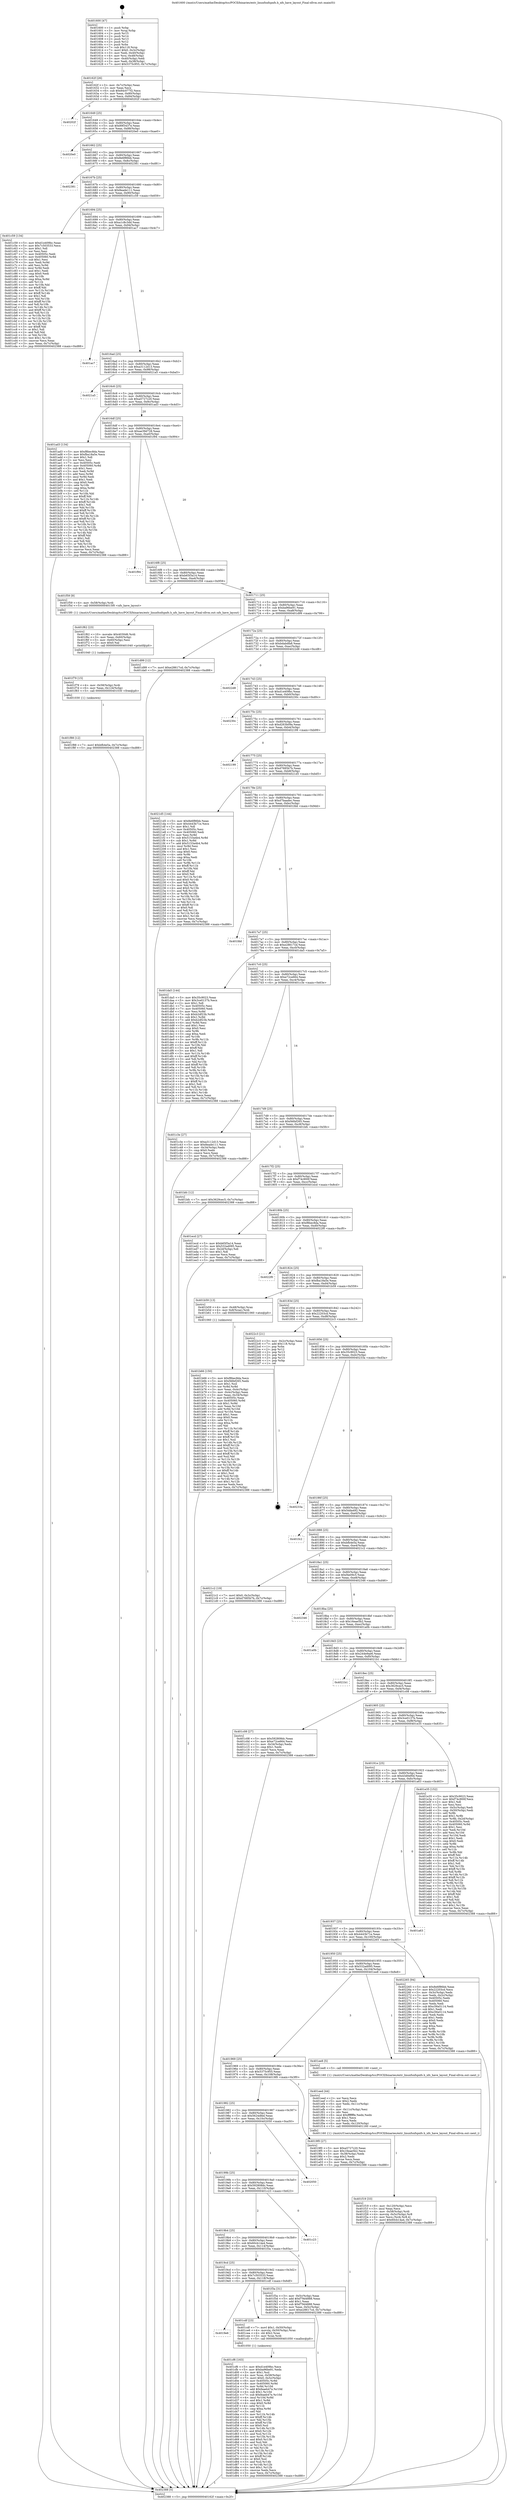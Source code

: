 digraph "0x401600" {
  label = "0x401600 (/mnt/c/Users/mathe/Desktop/tcc/POCII/binaries/extr_linuxfsnfspnfs.h_nfs_have_layout_Final-ollvm.out::main(0))"
  labelloc = "t"
  node[shape=record]

  Entry [label="",width=0.3,height=0.3,shape=circle,fillcolor=black,style=filled]
  "0x40162f" [label="{
     0x40162f [26]\l
     | [instrs]\l
     &nbsp;&nbsp;0x40162f \<+3\>: mov -0x7c(%rbp),%eax\l
     &nbsp;&nbsp;0x401632 \<+2\>: mov %eax,%ecx\l
     &nbsp;&nbsp;0x401634 \<+6\>: sub $0x84c077f2,%ecx\l
     &nbsp;&nbsp;0x40163a \<+3\>: mov %eax,-0x80(%rbp)\l
     &nbsp;&nbsp;0x40163d \<+6\>: mov %ecx,-0x84(%rbp)\l
     &nbsp;&nbsp;0x401643 \<+6\>: je 000000000040202f \<main+0xa2f\>\l
  }"]
  "0x40202f" [label="{
     0x40202f\l
  }", style=dashed]
  "0x401649" [label="{
     0x401649 [25]\l
     | [instrs]\l
     &nbsp;&nbsp;0x401649 \<+5\>: jmp 000000000040164e \<main+0x4e\>\l
     &nbsp;&nbsp;0x40164e \<+3\>: mov -0x80(%rbp),%eax\l
     &nbsp;&nbsp;0x401651 \<+5\>: sub $0x89f3437e,%eax\l
     &nbsp;&nbsp;0x401656 \<+6\>: mov %eax,-0x88(%rbp)\l
     &nbsp;&nbsp;0x40165c \<+6\>: je 00000000004020e0 \<main+0xae0\>\l
  }"]
  Exit [label="",width=0.3,height=0.3,shape=circle,fillcolor=black,style=filled,peripheries=2]
  "0x4020e0" [label="{
     0x4020e0\l
  }", style=dashed]
  "0x401662" [label="{
     0x401662 [25]\l
     | [instrs]\l
     &nbsp;&nbsp;0x401662 \<+5\>: jmp 0000000000401667 \<main+0x67\>\l
     &nbsp;&nbsp;0x401667 \<+3\>: mov -0x80(%rbp),%eax\l
     &nbsp;&nbsp;0x40166a \<+5\>: sub $0x8e6f86bb,%eax\l
     &nbsp;&nbsp;0x40166f \<+6\>: mov %eax,-0x8c(%rbp)\l
     &nbsp;&nbsp;0x401675 \<+6\>: je 0000000000402381 \<main+0xd81\>\l
  }"]
  "0x401f88" [label="{
     0x401f88 [12]\l
     | [instrs]\l
     &nbsp;&nbsp;0x401f88 \<+7\>: movl $0xbfb4e5a,-0x7c(%rbp)\l
     &nbsp;&nbsp;0x401f8f \<+5\>: jmp 0000000000402388 \<main+0xd88\>\l
  }"]
  "0x402381" [label="{
     0x402381\l
  }", style=dashed]
  "0x40167b" [label="{
     0x40167b [25]\l
     | [instrs]\l
     &nbsp;&nbsp;0x40167b \<+5\>: jmp 0000000000401680 \<main+0x80\>\l
     &nbsp;&nbsp;0x401680 \<+3\>: mov -0x80(%rbp),%eax\l
     &nbsp;&nbsp;0x401683 \<+5\>: sub $0x8eade111,%eax\l
     &nbsp;&nbsp;0x401688 \<+6\>: mov %eax,-0x90(%rbp)\l
     &nbsp;&nbsp;0x40168e \<+6\>: je 0000000000401c59 \<main+0x659\>\l
  }"]
  "0x401f79" [label="{
     0x401f79 [15]\l
     | [instrs]\l
     &nbsp;&nbsp;0x401f79 \<+4\>: mov -0x58(%rbp),%rdi\l
     &nbsp;&nbsp;0x401f7d \<+6\>: mov %eax,-0x124(%rbp)\l
     &nbsp;&nbsp;0x401f83 \<+5\>: call 0000000000401030 \<free@plt\>\l
     | [calls]\l
     &nbsp;&nbsp;0x401030 \{1\} (unknown)\l
  }"]
  "0x401c59" [label="{
     0x401c59 [134]\l
     | [instrs]\l
     &nbsp;&nbsp;0x401c59 \<+5\>: mov $0xd1e409bc,%eax\l
     &nbsp;&nbsp;0x401c5e \<+5\>: mov $0x7c503533,%ecx\l
     &nbsp;&nbsp;0x401c63 \<+2\>: mov $0x1,%dl\l
     &nbsp;&nbsp;0x401c65 \<+2\>: xor %esi,%esi\l
     &nbsp;&nbsp;0x401c67 \<+7\>: mov 0x40505c,%edi\l
     &nbsp;&nbsp;0x401c6e \<+8\>: mov 0x405060,%r8d\l
     &nbsp;&nbsp;0x401c76 \<+3\>: sub $0x1,%esi\l
     &nbsp;&nbsp;0x401c79 \<+3\>: mov %edi,%r9d\l
     &nbsp;&nbsp;0x401c7c \<+3\>: add %esi,%r9d\l
     &nbsp;&nbsp;0x401c7f \<+4\>: imul %r9d,%edi\l
     &nbsp;&nbsp;0x401c83 \<+3\>: and $0x1,%edi\l
     &nbsp;&nbsp;0x401c86 \<+3\>: cmp $0x0,%edi\l
     &nbsp;&nbsp;0x401c89 \<+4\>: sete %r10b\l
     &nbsp;&nbsp;0x401c8d \<+4\>: cmp $0xa,%r8d\l
     &nbsp;&nbsp;0x401c91 \<+4\>: setl %r11b\l
     &nbsp;&nbsp;0x401c95 \<+3\>: mov %r10b,%bl\l
     &nbsp;&nbsp;0x401c98 \<+3\>: xor $0xff,%bl\l
     &nbsp;&nbsp;0x401c9b \<+3\>: mov %r11b,%r14b\l
     &nbsp;&nbsp;0x401c9e \<+4\>: xor $0xff,%r14b\l
     &nbsp;&nbsp;0x401ca2 \<+3\>: xor $0x1,%dl\l
     &nbsp;&nbsp;0x401ca5 \<+3\>: mov %bl,%r15b\l
     &nbsp;&nbsp;0x401ca8 \<+4\>: and $0xff,%r15b\l
     &nbsp;&nbsp;0x401cac \<+3\>: and %dl,%r10b\l
     &nbsp;&nbsp;0x401caf \<+3\>: mov %r14b,%r12b\l
     &nbsp;&nbsp;0x401cb2 \<+4\>: and $0xff,%r12b\l
     &nbsp;&nbsp;0x401cb6 \<+3\>: and %dl,%r11b\l
     &nbsp;&nbsp;0x401cb9 \<+3\>: or %r10b,%r15b\l
     &nbsp;&nbsp;0x401cbc \<+3\>: or %r11b,%r12b\l
     &nbsp;&nbsp;0x401cbf \<+3\>: xor %r12b,%r15b\l
     &nbsp;&nbsp;0x401cc2 \<+3\>: or %r14b,%bl\l
     &nbsp;&nbsp;0x401cc5 \<+3\>: xor $0xff,%bl\l
     &nbsp;&nbsp;0x401cc8 \<+3\>: or $0x1,%dl\l
     &nbsp;&nbsp;0x401ccb \<+2\>: and %dl,%bl\l
     &nbsp;&nbsp;0x401ccd \<+3\>: or %bl,%r15b\l
     &nbsp;&nbsp;0x401cd0 \<+4\>: test $0x1,%r15b\l
     &nbsp;&nbsp;0x401cd4 \<+3\>: cmovne %ecx,%eax\l
     &nbsp;&nbsp;0x401cd7 \<+3\>: mov %eax,-0x7c(%rbp)\l
     &nbsp;&nbsp;0x401cda \<+5\>: jmp 0000000000402388 \<main+0xd88\>\l
  }"]
  "0x401694" [label="{
     0x401694 [25]\l
     | [instrs]\l
     &nbsp;&nbsp;0x401694 \<+5\>: jmp 0000000000401699 \<main+0x99\>\l
     &nbsp;&nbsp;0x401699 \<+3\>: mov -0x80(%rbp),%eax\l
     &nbsp;&nbsp;0x40169c \<+5\>: sub $0xa1c8c3dd,%eax\l
     &nbsp;&nbsp;0x4016a1 \<+6\>: mov %eax,-0x94(%rbp)\l
     &nbsp;&nbsp;0x4016a7 \<+6\>: je 0000000000401ac7 \<main+0x4c7\>\l
  }"]
  "0x401f62" [label="{
     0x401f62 [23]\l
     | [instrs]\l
     &nbsp;&nbsp;0x401f62 \<+10\>: movabs $0x4030d6,%rdi\l
     &nbsp;&nbsp;0x401f6c \<+3\>: mov %eax,-0x60(%rbp)\l
     &nbsp;&nbsp;0x401f6f \<+3\>: mov -0x60(%rbp),%esi\l
     &nbsp;&nbsp;0x401f72 \<+2\>: mov $0x0,%al\l
     &nbsp;&nbsp;0x401f74 \<+5\>: call 0000000000401040 \<printf@plt\>\l
     | [calls]\l
     &nbsp;&nbsp;0x401040 \{1\} (unknown)\l
  }"]
  "0x401ac7" [label="{
     0x401ac7\l
  }", style=dashed]
  "0x4016ad" [label="{
     0x4016ad [25]\l
     | [instrs]\l
     &nbsp;&nbsp;0x4016ad \<+5\>: jmp 00000000004016b2 \<main+0xb2\>\l
     &nbsp;&nbsp;0x4016b2 \<+3\>: mov -0x80(%rbp),%eax\l
     &nbsp;&nbsp;0x4016b5 \<+5\>: sub $0xa3112d13,%eax\l
     &nbsp;&nbsp;0x4016ba \<+6\>: mov %eax,-0x98(%rbp)\l
     &nbsp;&nbsp;0x4016c0 \<+6\>: je 00000000004021a5 \<main+0xba5\>\l
  }"]
  "0x401f19" [label="{
     0x401f19 [33]\l
     | [instrs]\l
     &nbsp;&nbsp;0x401f19 \<+6\>: mov -0x120(%rbp),%ecx\l
     &nbsp;&nbsp;0x401f1f \<+3\>: imul %eax,%ecx\l
     &nbsp;&nbsp;0x401f22 \<+4\>: mov -0x58(%rbp),%rdi\l
     &nbsp;&nbsp;0x401f26 \<+4\>: movslq -0x5c(%rbp),%r8\l
     &nbsp;&nbsp;0x401f2a \<+4\>: mov %ecx,(%rdi,%r8,4)\l
     &nbsp;&nbsp;0x401f2e \<+7\>: movl $0x60cb14a4,-0x7c(%rbp)\l
     &nbsp;&nbsp;0x401f35 \<+5\>: jmp 0000000000402388 \<main+0xd88\>\l
  }"]
  "0x4021a5" [label="{
     0x4021a5\l
  }", style=dashed]
  "0x4016c6" [label="{
     0x4016c6 [25]\l
     | [instrs]\l
     &nbsp;&nbsp;0x4016c6 \<+5\>: jmp 00000000004016cb \<main+0xcb\>\l
     &nbsp;&nbsp;0x4016cb \<+3\>: mov -0x80(%rbp),%eax\l
     &nbsp;&nbsp;0x4016ce \<+5\>: sub $0xa5727c20,%eax\l
     &nbsp;&nbsp;0x4016d3 \<+6\>: mov %eax,-0x9c(%rbp)\l
     &nbsp;&nbsp;0x4016d9 \<+6\>: je 0000000000401ad3 \<main+0x4d3\>\l
  }"]
  "0x401eed" [label="{
     0x401eed [44]\l
     | [instrs]\l
     &nbsp;&nbsp;0x401eed \<+2\>: xor %ecx,%ecx\l
     &nbsp;&nbsp;0x401eef \<+5\>: mov $0x2,%edx\l
     &nbsp;&nbsp;0x401ef4 \<+6\>: mov %edx,-0x11c(%rbp)\l
     &nbsp;&nbsp;0x401efa \<+1\>: cltd\l
     &nbsp;&nbsp;0x401efb \<+6\>: mov -0x11c(%rbp),%esi\l
     &nbsp;&nbsp;0x401f01 \<+2\>: idiv %esi\l
     &nbsp;&nbsp;0x401f03 \<+6\>: imul $0xfffffffe,%edx,%edx\l
     &nbsp;&nbsp;0x401f09 \<+3\>: sub $0x1,%ecx\l
     &nbsp;&nbsp;0x401f0c \<+2\>: sub %ecx,%edx\l
     &nbsp;&nbsp;0x401f0e \<+6\>: mov %edx,-0x120(%rbp)\l
     &nbsp;&nbsp;0x401f14 \<+5\>: call 0000000000401160 \<next_i\>\l
     | [calls]\l
     &nbsp;&nbsp;0x401160 \{1\} (/mnt/c/Users/mathe/Desktop/tcc/POCII/binaries/extr_linuxfsnfspnfs.h_nfs_have_layout_Final-ollvm.out::next_i)\l
  }"]
  "0x401ad3" [label="{
     0x401ad3 [134]\l
     | [instrs]\l
     &nbsp;&nbsp;0x401ad3 \<+5\>: mov $0xf8bec8da,%eax\l
     &nbsp;&nbsp;0x401ad8 \<+5\>: mov $0xfba18a5e,%ecx\l
     &nbsp;&nbsp;0x401add \<+2\>: mov $0x1,%dl\l
     &nbsp;&nbsp;0x401adf \<+2\>: xor %esi,%esi\l
     &nbsp;&nbsp;0x401ae1 \<+7\>: mov 0x40505c,%edi\l
     &nbsp;&nbsp;0x401ae8 \<+8\>: mov 0x405060,%r8d\l
     &nbsp;&nbsp;0x401af0 \<+3\>: sub $0x1,%esi\l
     &nbsp;&nbsp;0x401af3 \<+3\>: mov %edi,%r9d\l
     &nbsp;&nbsp;0x401af6 \<+3\>: add %esi,%r9d\l
     &nbsp;&nbsp;0x401af9 \<+4\>: imul %r9d,%edi\l
     &nbsp;&nbsp;0x401afd \<+3\>: and $0x1,%edi\l
     &nbsp;&nbsp;0x401b00 \<+3\>: cmp $0x0,%edi\l
     &nbsp;&nbsp;0x401b03 \<+4\>: sete %r10b\l
     &nbsp;&nbsp;0x401b07 \<+4\>: cmp $0xa,%r8d\l
     &nbsp;&nbsp;0x401b0b \<+4\>: setl %r11b\l
     &nbsp;&nbsp;0x401b0f \<+3\>: mov %r10b,%bl\l
     &nbsp;&nbsp;0x401b12 \<+3\>: xor $0xff,%bl\l
     &nbsp;&nbsp;0x401b15 \<+3\>: mov %r11b,%r14b\l
     &nbsp;&nbsp;0x401b18 \<+4\>: xor $0xff,%r14b\l
     &nbsp;&nbsp;0x401b1c \<+3\>: xor $0x1,%dl\l
     &nbsp;&nbsp;0x401b1f \<+3\>: mov %bl,%r15b\l
     &nbsp;&nbsp;0x401b22 \<+4\>: and $0xff,%r15b\l
     &nbsp;&nbsp;0x401b26 \<+3\>: and %dl,%r10b\l
     &nbsp;&nbsp;0x401b29 \<+3\>: mov %r14b,%r12b\l
     &nbsp;&nbsp;0x401b2c \<+4\>: and $0xff,%r12b\l
     &nbsp;&nbsp;0x401b30 \<+3\>: and %dl,%r11b\l
     &nbsp;&nbsp;0x401b33 \<+3\>: or %r10b,%r15b\l
     &nbsp;&nbsp;0x401b36 \<+3\>: or %r11b,%r12b\l
     &nbsp;&nbsp;0x401b39 \<+3\>: xor %r12b,%r15b\l
     &nbsp;&nbsp;0x401b3c \<+3\>: or %r14b,%bl\l
     &nbsp;&nbsp;0x401b3f \<+3\>: xor $0xff,%bl\l
     &nbsp;&nbsp;0x401b42 \<+3\>: or $0x1,%dl\l
     &nbsp;&nbsp;0x401b45 \<+2\>: and %dl,%bl\l
     &nbsp;&nbsp;0x401b47 \<+3\>: or %bl,%r15b\l
     &nbsp;&nbsp;0x401b4a \<+4\>: test $0x1,%r15b\l
     &nbsp;&nbsp;0x401b4e \<+3\>: cmovne %ecx,%eax\l
     &nbsp;&nbsp;0x401b51 \<+3\>: mov %eax,-0x7c(%rbp)\l
     &nbsp;&nbsp;0x401b54 \<+5\>: jmp 0000000000402388 \<main+0xd88\>\l
  }"]
  "0x4016df" [label="{
     0x4016df [25]\l
     | [instrs]\l
     &nbsp;&nbsp;0x4016df \<+5\>: jmp 00000000004016e4 \<main+0xe4\>\l
     &nbsp;&nbsp;0x4016e4 \<+3\>: mov -0x80(%rbp),%eax\l
     &nbsp;&nbsp;0x4016e7 \<+5\>: sub $0xae39d728,%eax\l
     &nbsp;&nbsp;0x4016ec \<+6\>: mov %eax,-0xa0(%rbp)\l
     &nbsp;&nbsp;0x4016f2 \<+6\>: je 0000000000401f94 \<main+0x994\>\l
  }"]
  "0x401cf6" [label="{
     0x401cf6 [163]\l
     | [instrs]\l
     &nbsp;&nbsp;0x401cf6 \<+5\>: mov $0xd1e409bc,%ecx\l
     &nbsp;&nbsp;0x401cfb \<+5\>: mov $0xba96be91,%edx\l
     &nbsp;&nbsp;0x401d00 \<+3\>: mov $0x1,%sil\l
     &nbsp;&nbsp;0x401d03 \<+4\>: mov %rax,-0x58(%rbp)\l
     &nbsp;&nbsp;0x401d07 \<+7\>: movl $0x0,-0x5c(%rbp)\l
     &nbsp;&nbsp;0x401d0e \<+8\>: mov 0x40505c,%r8d\l
     &nbsp;&nbsp;0x401d16 \<+8\>: mov 0x405060,%r9d\l
     &nbsp;&nbsp;0x401d1e \<+3\>: mov %r8d,%r10d\l
     &nbsp;&nbsp;0x401d21 \<+7\>: add $0xfeaeb47e,%r10d\l
     &nbsp;&nbsp;0x401d28 \<+4\>: sub $0x1,%r10d\l
     &nbsp;&nbsp;0x401d2c \<+7\>: sub $0xfeaeb47e,%r10d\l
     &nbsp;&nbsp;0x401d33 \<+4\>: imul %r10d,%r8d\l
     &nbsp;&nbsp;0x401d37 \<+4\>: and $0x1,%r8d\l
     &nbsp;&nbsp;0x401d3b \<+4\>: cmp $0x0,%r8d\l
     &nbsp;&nbsp;0x401d3f \<+4\>: sete %r11b\l
     &nbsp;&nbsp;0x401d43 \<+4\>: cmp $0xa,%r9d\l
     &nbsp;&nbsp;0x401d47 \<+3\>: setl %bl\l
     &nbsp;&nbsp;0x401d4a \<+3\>: mov %r11b,%r14b\l
     &nbsp;&nbsp;0x401d4d \<+4\>: xor $0xff,%r14b\l
     &nbsp;&nbsp;0x401d51 \<+3\>: mov %bl,%r15b\l
     &nbsp;&nbsp;0x401d54 \<+4\>: xor $0xff,%r15b\l
     &nbsp;&nbsp;0x401d58 \<+4\>: xor $0x0,%sil\l
     &nbsp;&nbsp;0x401d5c \<+3\>: mov %r14b,%r12b\l
     &nbsp;&nbsp;0x401d5f \<+4\>: and $0x0,%r12b\l
     &nbsp;&nbsp;0x401d63 \<+3\>: and %sil,%r11b\l
     &nbsp;&nbsp;0x401d66 \<+3\>: mov %r15b,%r13b\l
     &nbsp;&nbsp;0x401d69 \<+4\>: and $0x0,%r13b\l
     &nbsp;&nbsp;0x401d6d \<+3\>: and %sil,%bl\l
     &nbsp;&nbsp;0x401d70 \<+3\>: or %r11b,%r12b\l
     &nbsp;&nbsp;0x401d73 \<+3\>: or %bl,%r13b\l
     &nbsp;&nbsp;0x401d76 \<+3\>: xor %r13b,%r12b\l
     &nbsp;&nbsp;0x401d79 \<+3\>: or %r15b,%r14b\l
     &nbsp;&nbsp;0x401d7c \<+4\>: xor $0xff,%r14b\l
     &nbsp;&nbsp;0x401d80 \<+4\>: or $0x0,%sil\l
     &nbsp;&nbsp;0x401d84 \<+3\>: and %sil,%r14b\l
     &nbsp;&nbsp;0x401d87 \<+3\>: or %r14b,%r12b\l
     &nbsp;&nbsp;0x401d8a \<+4\>: test $0x1,%r12b\l
     &nbsp;&nbsp;0x401d8e \<+3\>: cmovne %edx,%ecx\l
     &nbsp;&nbsp;0x401d91 \<+3\>: mov %ecx,-0x7c(%rbp)\l
     &nbsp;&nbsp;0x401d94 \<+5\>: jmp 0000000000402388 \<main+0xd88\>\l
  }"]
  "0x401f94" [label="{
     0x401f94\l
  }", style=dashed]
  "0x4016f8" [label="{
     0x4016f8 [25]\l
     | [instrs]\l
     &nbsp;&nbsp;0x4016f8 \<+5\>: jmp 00000000004016fd \<main+0xfd\>\l
     &nbsp;&nbsp;0x4016fd \<+3\>: mov -0x80(%rbp),%eax\l
     &nbsp;&nbsp;0x401700 \<+5\>: sub $0xb65f3a14,%eax\l
     &nbsp;&nbsp;0x401705 \<+6\>: mov %eax,-0xa4(%rbp)\l
     &nbsp;&nbsp;0x40170b \<+6\>: je 0000000000401f59 \<main+0x959\>\l
  }"]
  "0x4019e6" [label="{
     0x4019e6\l
  }", style=dashed]
  "0x401f59" [label="{
     0x401f59 [9]\l
     | [instrs]\l
     &nbsp;&nbsp;0x401f59 \<+4\>: mov -0x58(%rbp),%rdi\l
     &nbsp;&nbsp;0x401f5d \<+5\>: call 00000000004015f0 \<nfs_have_layout\>\l
     | [calls]\l
     &nbsp;&nbsp;0x4015f0 \{1\} (/mnt/c/Users/mathe/Desktop/tcc/POCII/binaries/extr_linuxfsnfspnfs.h_nfs_have_layout_Final-ollvm.out::nfs_have_layout)\l
  }"]
  "0x401711" [label="{
     0x401711 [25]\l
     | [instrs]\l
     &nbsp;&nbsp;0x401711 \<+5\>: jmp 0000000000401716 \<main+0x116\>\l
     &nbsp;&nbsp;0x401716 \<+3\>: mov -0x80(%rbp),%eax\l
     &nbsp;&nbsp;0x401719 \<+5\>: sub $0xba96be91,%eax\l
     &nbsp;&nbsp;0x40171e \<+6\>: mov %eax,-0xa8(%rbp)\l
     &nbsp;&nbsp;0x401724 \<+6\>: je 0000000000401d99 \<main+0x799\>\l
  }"]
  "0x401cdf" [label="{
     0x401cdf [23]\l
     | [instrs]\l
     &nbsp;&nbsp;0x401cdf \<+7\>: movl $0x1,-0x50(%rbp)\l
     &nbsp;&nbsp;0x401ce6 \<+4\>: movslq -0x50(%rbp),%rax\l
     &nbsp;&nbsp;0x401cea \<+4\>: shl $0x2,%rax\l
     &nbsp;&nbsp;0x401cee \<+3\>: mov %rax,%rdi\l
     &nbsp;&nbsp;0x401cf1 \<+5\>: call 0000000000401050 \<malloc@plt\>\l
     | [calls]\l
     &nbsp;&nbsp;0x401050 \{1\} (unknown)\l
  }"]
  "0x401d99" [label="{
     0x401d99 [12]\l
     | [instrs]\l
     &nbsp;&nbsp;0x401d99 \<+7\>: movl $0xe28617cd,-0x7c(%rbp)\l
     &nbsp;&nbsp;0x401da0 \<+5\>: jmp 0000000000402388 \<main+0xd88\>\l
  }"]
  "0x40172a" [label="{
     0x40172a [25]\l
     | [instrs]\l
     &nbsp;&nbsp;0x40172a \<+5\>: jmp 000000000040172f \<main+0x12f\>\l
     &nbsp;&nbsp;0x40172f \<+3\>: mov -0x80(%rbp),%eax\l
     &nbsp;&nbsp;0x401732 \<+5\>: sub $0xbdabdfa8,%eax\l
     &nbsp;&nbsp;0x401737 \<+6\>: mov %eax,-0xac(%rbp)\l
     &nbsp;&nbsp;0x40173d \<+6\>: je 00000000004022d8 \<main+0xcd8\>\l
  }"]
  "0x4019cd" [label="{
     0x4019cd [25]\l
     | [instrs]\l
     &nbsp;&nbsp;0x4019cd \<+5\>: jmp 00000000004019d2 \<main+0x3d2\>\l
     &nbsp;&nbsp;0x4019d2 \<+3\>: mov -0x80(%rbp),%eax\l
     &nbsp;&nbsp;0x4019d5 \<+5\>: sub $0x7c503533,%eax\l
     &nbsp;&nbsp;0x4019da \<+6\>: mov %eax,-0x118(%rbp)\l
     &nbsp;&nbsp;0x4019e0 \<+6\>: je 0000000000401cdf \<main+0x6df\>\l
  }"]
  "0x4022d8" [label="{
     0x4022d8\l
  }", style=dashed]
  "0x401743" [label="{
     0x401743 [25]\l
     | [instrs]\l
     &nbsp;&nbsp;0x401743 \<+5\>: jmp 0000000000401748 \<main+0x148\>\l
     &nbsp;&nbsp;0x401748 \<+3\>: mov -0x80(%rbp),%eax\l
     &nbsp;&nbsp;0x40174b \<+5\>: sub $0xd1e409bc,%eax\l
     &nbsp;&nbsp;0x401750 \<+6\>: mov %eax,-0xb0(%rbp)\l
     &nbsp;&nbsp;0x401756 \<+6\>: je 000000000040230c \<main+0xd0c\>\l
  }"]
  "0x401f3a" [label="{
     0x401f3a [31]\l
     | [instrs]\l
     &nbsp;&nbsp;0x401f3a \<+3\>: mov -0x5c(%rbp),%eax\l
     &nbsp;&nbsp;0x401f3d \<+5\>: add $0xf79d4888,%eax\l
     &nbsp;&nbsp;0x401f42 \<+3\>: add $0x1,%eax\l
     &nbsp;&nbsp;0x401f45 \<+5\>: sub $0xf79d4888,%eax\l
     &nbsp;&nbsp;0x401f4a \<+3\>: mov %eax,-0x5c(%rbp)\l
     &nbsp;&nbsp;0x401f4d \<+7\>: movl $0xe28617cd,-0x7c(%rbp)\l
     &nbsp;&nbsp;0x401f54 \<+5\>: jmp 0000000000402388 \<main+0xd88\>\l
  }"]
  "0x40230c" [label="{
     0x40230c\l
  }", style=dashed]
  "0x40175c" [label="{
     0x40175c [25]\l
     | [instrs]\l
     &nbsp;&nbsp;0x40175c \<+5\>: jmp 0000000000401761 \<main+0x161\>\l
     &nbsp;&nbsp;0x401761 \<+3\>: mov -0x80(%rbp),%eax\l
     &nbsp;&nbsp;0x401764 \<+5\>: sub $0xd263b09a,%eax\l
     &nbsp;&nbsp;0x401769 \<+6\>: mov %eax,-0xb4(%rbp)\l
     &nbsp;&nbsp;0x40176f \<+6\>: je 0000000000402199 \<main+0xb99\>\l
  }"]
  "0x4019b4" [label="{
     0x4019b4 [25]\l
     | [instrs]\l
     &nbsp;&nbsp;0x4019b4 \<+5\>: jmp 00000000004019b9 \<main+0x3b9\>\l
     &nbsp;&nbsp;0x4019b9 \<+3\>: mov -0x80(%rbp),%eax\l
     &nbsp;&nbsp;0x4019bc \<+5\>: sub $0x60cb14a4,%eax\l
     &nbsp;&nbsp;0x4019c1 \<+6\>: mov %eax,-0x114(%rbp)\l
     &nbsp;&nbsp;0x4019c7 \<+6\>: je 0000000000401f3a \<main+0x93a\>\l
  }"]
  "0x402199" [label="{
     0x402199\l
  }", style=dashed]
  "0x401775" [label="{
     0x401775 [25]\l
     | [instrs]\l
     &nbsp;&nbsp;0x401775 \<+5\>: jmp 000000000040177a \<main+0x17a\>\l
     &nbsp;&nbsp;0x40177a \<+3\>: mov -0x80(%rbp),%eax\l
     &nbsp;&nbsp;0x40177d \<+5\>: sub $0xd7685b7b,%eax\l
     &nbsp;&nbsp;0x401782 \<+6\>: mov %eax,-0xb8(%rbp)\l
     &nbsp;&nbsp;0x401788 \<+6\>: je 00000000004021d5 \<main+0xbd5\>\l
  }"]
  "0x401c23" [label="{
     0x401c23\l
  }", style=dashed]
  "0x4021d5" [label="{
     0x4021d5 [144]\l
     | [instrs]\l
     &nbsp;&nbsp;0x4021d5 \<+5\>: mov $0x8e6f86bb,%eax\l
     &nbsp;&nbsp;0x4021da \<+5\>: mov $0x4443b71e,%ecx\l
     &nbsp;&nbsp;0x4021df \<+2\>: mov $0x1,%dl\l
     &nbsp;&nbsp;0x4021e1 \<+7\>: mov 0x40505c,%esi\l
     &nbsp;&nbsp;0x4021e8 \<+7\>: mov 0x405060,%edi\l
     &nbsp;&nbsp;0x4021ef \<+3\>: mov %esi,%r8d\l
     &nbsp;&nbsp;0x4021f2 \<+7\>: sub $0x5153a4b4,%r8d\l
     &nbsp;&nbsp;0x4021f9 \<+4\>: sub $0x1,%r8d\l
     &nbsp;&nbsp;0x4021fd \<+7\>: add $0x5153a4b4,%r8d\l
     &nbsp;&nbsp;0x402204 \<+4\>: imul %r8d,%esi\l
     &nbsp;&nbsp;0x402208 \<+3\>: and $0x1,%esi\l
     &nbsp;&nbsp;0x40220b \<+3\>: cmp $0x0,%esi\l
     &nbsp;&nbsp;0x40220e \<+4\>: sete %r9b\l
     &nbsp;&nbsp;0x402212 \<+3\>: cmp $0xa,%edi\l
     &nbsp;&nbsp;0x402215 \<+4\>: setl %r10b\l
     &nbsp;&nbsp;0x402219 \<+3\>: mov %r9b,%r11b\l
     &nbsp;&nbsp;0x40221c \<+4\>: xor $0xff,%r11b\l
     &nbsp;&nbsp;0x402220 \<+3\>: mov %r10b,%bl\l
     &nbsp;&nbsp;0x402223 \<+3\>: xor $0xff,%bl\l
     &nbsp;&nbsp;0x402226 \<+3\>: xor $0x0,%dl\l
     &nbsp;&nbsp;0x402229 \<+3\>: mov %r11b,%r14b\l
     &nbsp;&nbsp;0x40222c \<+4\>: and $0x0,%r14b\l
     &nbsp;&nbsp;0x402230 \<+3\>: and %dl,%r9b\l
     &nbsp;&nbsp;0x402233 \<+3\>: mov %bl,%r15b\l
     &nbsp;&nbsp;0x402236 \<+4\>: and $0x0,%r15b\l
     &nbsp;&nbsp;0x40223a \<+3\>: and %dl,%r10b\l
     &nbsp;&nbsp;0x40223d \<+3\>: or %r9b,%r14b\l
     &nbsp;&nbsp;0x402240 \<+3\>: or %r10b,%r15b\l
     &nbsp;&nbsp;0x402243 \<+3\>: xor %r15b,%r14b\l
     &nbsp;&nbsp;0x402246 \<+3\>: or %bl,%r11b\l
     &nbsp;&nbsp;0x402249 \<+4\>: xor $0xff,%r11b\l
     &nbsp;&nbsp;0x40224d \<+3\>: or $0x0,%dl\l
     &nbsp;&nbsp;0x402250 \<+3\>: and %dl,%r11b\l
     &nbsp;&nbsp;0x402253 \<+3\>: or %r11b,%r14b\l
     &nbsp;&nbsp;0x402256 \<+4\>: test $0x1,%r14b\l
     &nbsp;&nbsp;0x40225a \<+3\>: cmovne %ecx,%eax\l
     &nbsp;&nbsp;0x40225d \<+3\>: mov %eax,-0x7c(%rbp)\l
     &nbsp;&nbsp;0x402260 \<+5\>: jmp 0000000000402388 \<main+0xd88\>\l
  }"]
  "0x40178e" [label="{
     0x40178e [25]\l
     | [instrs]\l
     &nbsp;&nbsp;0x40178e \<+5\>: jmp 0000000000401793 \<main+0x193\>\l
     &nbsp;&nbsp;0x401793 \<+3\>: mov -0x80(%rbp),%eax\l
     &nbsp;&nbsp;0x401796 \<+5\>: sub $0xd7baadec,%eax\l
     &nbsp;&nbsp;0x40179b \<+6\>: mov %eax,-0xbc(%rbp)\l
     &nbsp;&nbsp;0x4017a1 \<+6\>: je 0000000000401fdd \<main+0x9dd\>\l
  }"]
  "0x40199b" [label="{
     0x40199b [25]\l
     | [instrs]\l
     &nbsp;&nbsp;0x40199b \<+5\>: jmp 00000000004019a0 \<main+0x3a0\>\l
     &nbsp;&nbsp;0x4019a0 \<+3\>: mov -0x80(%rbp),%eax\l
     &nbsp;&nbsp;0x4019a3 \<+5\>: sub $0x592808dc,%eax\l
     &nbsp;&nbsp;0x4019a8 \<+6\>: mov %eax,-0x110(%rbp)\l
     &nbsp;&nbsp;0x4019ae \<+6\>: je 0000000000401c23 \<main+0x623\>\l
  }"]
  "0x401fdd" [label="{
     0x401fdd\l
  }", style=dashed]
  "0x4017a7" [label="{
     0x4017a7 [25]\l
     | [instrs]\l
     &nbsp;&nbsp;0x4017a7 \<+5\>: jmp 00000000004017ac \<main+0x1ac\>\l
     &nbsp;&nbsp;0x4017ac \<+3\>: mov -0x80(%rbp),%eax\l
     &nbsp;&nbsp;0x4017af \<+5\>: sub $0xe28617cd,%eax\l
     &nbsp;&nbsp;0x4017b4 \<+6\>: mov %eax,-0xc0(%rbp)\l
     &nbsp;&nbsp;0x4017ba \<+6\>: je 0000000000401da5 \<main+0x7a5\>\l
  }"]
  "0x402050" [label="{
     0x402050\l
  }", style=dashed]
  "0x401da5" [label="{
     0x401da5 [144]\l
     | [instrs]\l
     &nbsp;&nbsp;0x401da5 \<+5\>: mov $0x35c9023,%eax\l
     &nbsp;&nbsp;0x401daa \<+5\>: mov $0x3ce0137b,%ecx\l
     &nbsp;&nbsp;0x401daf \<+2\>: mov $0x1,%dl\l
     &nbsp;&nbsp;0x401db1 \<+7\>: mov 0x40505c,%esi\l
     &nbsp;&nbsp;0x401db8 \<+7\>: mov 0x405060,%edi\l
     &nbsp;&nbsp;0x401dbf \<+3\>: mov %esi,%r8d\l
     &nbsp;&nbsp;0x401dc2 \<+7\>: sub $0xb2df23b,%r8d\l
     &nbsp;&nbsp;0x401dc9 \<+4\>: sub $0x1,%r8d\l
     &nbsp;&nbsp;0x401dcd \<+7\>: add $0xb2df23b,%r8d\l
     &nbsp;&nbsp;0x401dd4 \<+4\>: imul %r8d,%esi\l
     &nbsp;&nbsp;0x401dd8 \<+3\>: and $0x1,%esi\l
     &nbsp;&nbsp;0x401ddb \<+3\>: cmp $0x0,%esi\l
     &nbsp;&nbsp;0x401dde \<+4\>: sete %r9b\l
     &nbsp;&nbsp;0x401de2 \<+3\>: cmp $0xa,%edi\l
     &nbsp;&nbsp;0x401de5 \<+4\>: setl %r10b\l
     &nbsp;&nbsp;0x401de9 \<+3\>: mov %r9b,%r11b\l
     &nbsp;&nbsp;0x401dec \<+4\>: xor $0xff,%r11b\l
     &nbsp;&nbsp;0x401df0 \<+3\>: mov %r10b,%bl\l
     &nbsp;&nbsp;0x401df3 \<+3\>: xor $0xff,%bl\l
     &nbsp;&nbsp;0x401df6 \<+3\>: xor $0x1,%dl\l
     &nbsp;&nbsp;0x401df9 \<+3\>: mov %r11b,%r14b\l
     &nbsp;&nbsp;0x401dfc \<+4\>: and $0xff,%r14b\l
     &nbsp;&nbsp;0x401e00 \<+3\>: and %dl,%r9b\l
     &nbsp;&nbsp;0x401e03 \<+3\>: mov %bl,%r15b\l
     &nbsp;&nbsp;0x401e06 \<+4\>: and $0xff,%r15b\l
     &nbsp;&nbsp;0x401e0a \<+3\>: and %dl,%r10b\l
     &nbsp;&nbsp;0x401e0d \<+3\>: or %r9b,%r14b\l
     &nbsp;&nbsp;0x401e10 \<+3\>: or %r10b,%r15b\l
     &nbsp;&nbsp;0x401e13 \<+3\>: xor %r15b,%r14b\l
     &nbsp;&nbsp;0x401e16 \<+3\>: or %bl,%r11b\l
     &nbsp;&nbsp;0x401e19 \<+4\>: xor $0xff,%r11b\l
     &nbsp;&nbsp;0x401e1d \<+3\>: or $0x1,%dl\l
     &nbsp;&nbsp;0x401e20 \<+3\>: and %dl,%r11b\l
     &nbsp;&nbsp;0x401e23 \<+3\>: or %r11b,%r14b\l
     &nbsp;&nbsp;0x401e26 \<+4\>: test $0x1,%r14b\l
     &nbsp;&nbsp;0x401e2a \<+3\>: cmovne %ecx,%eax\l
     &nbsp;&nbsp;0x401e2d \<+3\>: mov %eax,-0x7c(%rbp)\l
     &nbsp;&nbsp;0x401e30 \<+5\>: jmp 0000000000402388 \<main+0xd88\>\l
  }"]
  "0x4017c0" [label="{
     0x4017c0 [25]\l
     | [instrs]\l
     &nbsp;&nbsp;0x4017c0 \<+5\>: jmp 00000000004017c5 \<main+0x1c5\>\l
     &nbsp;&nbsp;0x4017c5 \<+3\>: mov -0x80(%rbp),%eax\l
     &nbsp;&nbsp;0x4017c8 \<+5\>: sub $0xe72ce664,%eax\l
     &nbsp;&nbsp;0x4017cd \<+6\>: mov %eax,-0xc4(%rbp)\l
     &nbsp;&nbsp;0x4017d3 \<+6\>: je 0000000000401c3e \<main+0x63e\>\l
  }"]
  "0x401b66" [label="{
     0x401b66 [150]\l
     | [instrs]\l
     &nbsp;&nbsp;0x401b66 \<+5\>: mov $0xf8bec8da,%ecx\l
     &nbsp;&nbsp;0x401b6b \<+5\>: mov $0xf46bf265,%edx\l
     &nbsp;&nbsp;0x401b70 \<+3\>: mov $0x1,%sil\l
     &nbsp;&nbsp;0x401b73 \<+3\>: xor %r8d,%r8d\l
     &nbsp;&nbsp;0x401b76 \<+3\>: mov %eax,-0x4c(%rbp)\l
     &nbsp;&nbsp;0x401b79 \<+3\>: mov -0x4c(%rbp),%eax\l
     &nbsp;&nbsp;0x401b7c \<+3\>: mov %eax,-0x34(%rbp)\l
     &nbsp;&nbsp;0x401b7f \<+7\>: mov 0x40505c,%eax\l
     &nbsp;&nbsp;0x401b86 \<+8\>: mov 0x405060,%r9d\l
     &nbsp;&nbsp;0x401b8e \<+4\>: sub $0x1,%r8d\l
     &nbsp;&nbsp;0x401b92 \<+3\>: mov %eax,%r10d\l
     &nbsp;&nbsp;0x401b95 \<+3\>: add %r8d,%r10d\l
     &nbsp;&nbsp;0x401b98 \<+4\>: imul %r10d,%eax\l
     &nbsp;&nbsp;0x401b9c \<+3\>: and $0x1,%eax\l
     &nbsp;&nbsp;0x401b9f \<+3\>: cmp $0x0,%eax\l
     &nbsp;&nbsp;0x401ba2 \<+4\>: sete %r11b\l
     &nbsp;&nbsp;0x401ba6 \<+4\>: cmp $0xa,%r9d\l
     &nbsp;&nbsp;0x401baa \<+3\>: setl %bl\l
     &nbsp;&nbsp;0x401bad \<+3\>: mov %r11b,%r14b\l
     &nbsp;&nbsp;0x401bb0 \<+4\>: xor $0xff,%r14b\l
     &nbsp;&nbsp;0x401bb4 \<+3\>: mov %bl,%r15b\l
     &nbsp;&nbsp;0x401bb7 \<+4\>: xor $0xff,%r15b\l
     &nbsp;&nbsp;0x401bbb \<+4\>: xor $0x1,%sil\l
     &nbsp;&nbsp;0x401bbf \<+3\>: mov %r14b,%r12b\l
     &nbsp;&nbsp;0x401bc2 \<+4\>: and $0xff,%r12b\l
     &nbsp;&nbsp;0x401bc6 \<+3\>: and %sil,%r11b\l
     &nbsp;&nbsp;0x401bc9 \<+3\>: mov %r15b,%r13b\l
     &nbsp;&nbsp;0x401bcc \<+4\>: and $0xff,%r13b\l
     &nbsp;&nbsp;0x401bd0 \<+3\>: and %sil,%bl\l
     &nbsp;&nbsp;0x401bd3 \<+3\>: or %r11b,%r12b\l
     &nbsp;&nbsp;0x401bd6 \<+3\>: or %bl,%r13b\l
     &nbsp;&nbsp;0x401bd9 \<+3\>: xor %r13b,%r12b\l
     &nbsp;&nbsp;0x401bdc \<+3\>: or %r15b,%r14b\l
     &nbsp;&nbsp;0x401bdf \<+4\>: xor $0xff,%r14b\l
     &nbsp;&nbsp;0x401be3 \<+4\>: or $0x1,%sil\l
     &nbsp;&nbsp;0x401be7 \<+3\>: and %sil,%r14b\l
     &nbsp;&nbsp;0x401bea \<+3\>: or %r14b,%r12b\l
     &nbsp;&nbsp;0x401bed \<+4\>: test $0x1,%r12b\l
     &nbsp;&nbsp;0x401bf1 \<+3\>: cmovne %edx,%ecx\l
     &nbsp;&nbsp;0x401bf4 \<+3\>: mov %ecx,-0x7c(%rbp)\l
     &nbsp;&nbsp;0x401bf7 \<+5\>: jmp 0000000000402388 \<main+0xd88\>\l
  }"]
  "0x401c3e" [label="{
     0x401c3e [27]\l
     | [instrs]\l
     &nbsp;&nbsp;0x401c3e \<+5\>: mov $0xa3112d13,%eax\l
     &nbsp;&nbsp;0x401c43 \<+5\>: mov $0x8eade111,%ecx\l
     &nbsp;&nbsp;0x401c48 \<+3\>: mov -0x34(%rbp),%edx\l
     &nbsp;&nbsp;0x401c4b \<+3\>: cmp $0x0,%edx\l
     &nbsp;&nbsp;0x401c4e \<+3\>: cmove %ecx,%eax\l
     &nbsp;&nbsp;0x401c51 \<+3\>: mov %eax,-0x7c(%rbp)\l
     &nbsp;&nbsp;0x401c54 \<+5\>: jmp 0000000000402388 \<main+0xd88\>\l
  }"]
  "0x4017d9" [label="{
     0x4017d9 [25]\l
     | [instrs]\l
     &nbsp;&nbsp;0x4017d9 \<+5\>: jmp 00000000004017de \<main+0x1de\>\l
     &nbsp;&nbsp;0x4017de \<+3\>: mov -0x80(%rbp),%eax\l
     &nbsp;&nbsp;0x4017e1 \<+5\>: sub $0xf46bf265,%eax\l
     &nbsp;&nbsp;0x4017e6 \<+6\>: mov %eax,-0xc8(%rbp)\l
     &nbsp;&nbsp;0x4017ec \<+6\>: je 0000000000401bfc \<main+0x5fc\>\l
  }"]
  "0x401600" [label="{
     0x401600 [47]\l
     | [instrs]\l
     &nbsp;&nbsp;0x401600 \<+1\>: push %rbp\l
     &nbsp;&nbsp;0x401601 \<+3\>: mov %rsp,%rbp\l
     &nbsp;&nbsp;0x401604 \<+2\>: push %r15\l
     &nbsp;&nbsp;0x401606 \<+2\>: push %r14\l
     &nbsp;&nbsp;0x401608 \<+2\>: push %r13\l
     &nbsp;&nbsp;0x40160a \<+2\>: push %r12\l
     &nbsp;&nbsp;0x40160c \<+1\>: push %rbx\l
     &nbsp;&nbsp;0x40160d \<+7\>: sub $0x118,%rsp\l
     &nbsp;&nbsp;0x401614 \<+7\>: movl $0x0,-0x3c(%rbp)\l
     &nbsp;&nbsp;0x40161b \<+3\>: mov %edi,-0x40(%rbp)\l
     &nbsp;&nbsp;0x40161e \<+4\>: mov %rsi,-0x48(%rbp)\l
     &nbsp;&nbsp;0x401622 \<+3\>: mov -0x40(%rbp),%edi\l
     &nbsp;&nbsp;0x401625 \<+3\>: mov %edi,-0x38(%rbp)\l
     &nbsp;&nbsp;0x401628 \<+7\>: movl $0x5375c955,-0x7c(%rbp)\l
  }"]
  "0x401bfc" [label="{
     0x401bfc [12]\l
     | [instrs]\l
     &nbsp;&nbsp;0x401bfc \<+7\>: movl $0x3629cec5,-0x7c(%rbp)\l
     &nbsp;&nbsp;0x401c03 \<+5\>: jmp 0000000000402388 \<main+0xd88\>\l
  }"]
  "0x4017f2" [label="{
     0x4017f2 [25]\l
     | [instrs]\l
     &nbsp;&nbsp;0x4017f2 \<+5\>: jmp 00000000004017f7 \<main+0x1f7\>\l
     &nbsp;&nbsp;0x4017f7 \<+3\>: mov -0x80(%rbp),%eax\l
     &nbsp;&nbsp;0x4017fa \<+5\>: sub $0xf74c900f,%eax\l
     &nbsp;&nbsp;0x4017ff \<+6\>: mov %eax,-0xcc(%rbp)\l
     &nbsp;&nbsp;0x401805 \<+6\>: je 0000000000401ecd \<main+0x8cd\>\l
  }"]
  "0x402388" [label="{
     0x402388 [5]\l
     | [instrs]\l
     &nbsp;&nbsp;0x402388 \<+5\>: jmp 000000000040162f \<main+0x2f\>\l
  }"]
  "0x401ecd" [label="{
     0x401ecd [27]\l
     | [instrs]\l
     &nbsp;&nbsp;0x401ecd \<+5\>: mov $0xb65f3a14,%eax\l
     &nbsp;&nbsp;0x401ed2 \<+5\>: mov $0x532ad095,%ecx\l
     &nbsp;&nbsp;0x401ed7 \<+3\>: mov -0x2d(%rbp),%dl\l
     &nbsp;&nbsp;0x401eda \<+3\>: test $0x1,%dl\l
     &nbsp;&nbsp;0x401edd \<+3\>: cmovne %ecx,%eax\l
     &nbsp;&nbsp;0x401ee0 \<+3\>: mov %eax,-0x7c(%rbp)\l
     &nbsp;&nbsp;0x401ee3 \<+5\>: jmp 0000000000402388 \<main+0xd88\>\l
  }"]
  "0x40180b" [label="{
     0x40180b [25]\l
     | [instrs]\l
     &nbsp;&nbsp;0x40180b \<+5\>: jmp 0000000000401810 \<main+0x210\>\l
     &nbsp;&nbsp;0x401810 \<+3\>: mov -0x80(%rbp),%eax\l
     &nbsp;&nbsp;0x401813 \<+5\>: sub $0xf8bec8da,%eax\l
     &nbsp;&nbsp;0x401818 \<+6\>: mov %eax,-0xd0(%rbp)\l
     &nbsp;&nbsp;0x40181e \<+6\>: je 00000000004022f0 \<main+0xcf0\>\l
  }"]
  "0x401982" [label="{
     0x401982 [25]\l
     | [instrs]\l
     &nbsp;&nbsp;0x401982 \<+5\>: jmp 0000000000401987 \<main+0x387\>\l
     &nbsp;&nbsp;0x401987 \<+3\>: mov -0x80(%rbp),%eax\l
     &nbsp;&nbsp;0x40198a \<+5\>: sub $0x5624dfed,%eax\l
     &nbsp;&nbsp;0x40198f \<+6\>: mov %eax,-0x10c(%rbp)\l
     &nbsp;&nbsp;0x401995 \<+6\>: je 0000000000402050 \<main+0xa50\>\l
  }"]
  "0x4022f0" [label="{
     0x4022f0\l
  }", style=dashed]
  "0x401824" [label="{
     0x401824 [25]\l
     | [instrs]\l
     &nbsp;&nbsp;0x401824 \<+5\>: jmp 0000000000401829 \<main+0x229\>\l
     &nbsp;&nbsp;0x401829 \<+3\>: mov -0x80(%rbp),%eax\l
     &nbsp;&nbsp;0x40182c \<+5\>: sub $0xfba18a5e,%eax\l
     &nbsp;&nbsp;0x401831 \<+6\>: mov %eax,-0xd4(%rbp)\l
     &nbsp;&nbsp;0x401837 \<+6\>: je 0000000000401b59 \<main+0x559\>\l
  }"]
  "0x4019f0" [label="{
     0x4019f0 [27]\l
     | [instrs]\l
     &nbsp;&nbsp;0x4019f0 \<+5\>: mov $0xa5727c20,%eax\l
     &nbsp;&nbsp;0x4019f5 \<+5\>: mov $0x16eae5b2,%ecx\l
     &nbsp;&nbsp;0x4019fa \<+3\>: mov -0x38(%rbp),%edx\l
     &nbsp;&nbsp;0x4019fd \<+3\>: cmp $0x2,%edx\l
     &nbsp;&nbsp;0x401a00 \<+3\>: cmovne %ecx,%eax\l
     &nbsp;&nbsp;0x401a03 \<+3\>: mov %eax,-0x7c(%rbp)\l
     &nbsp;&nbsp;0x401a06 \<+5\>: jmp 0000000000402388 \<main+0xd88\>\l
  }"]
  "0x401b59" [label="{
     0x401b59 [13]\l
     | [instrs]\l
     &nbsp;&nbsp;0x401b59 \<+4\>: mov -0x48(%rbp),%rax\l
     &nbsp;&nbsp;0x401b5d \<+4\>: mov 0x8(%rax),%rdi\l
     &nbsp;&nbsp;0x401b61 \<+5\>: call 0000000000401060 \<atoi@plt\>\l
     | [calls]\l
     &nbsp;&nbsp;0x401060 \{1\} (unknown)\l
  }"]
  "0x40183d" [label="{
     0x40183d [25]\l
     | [instrs]\l
     &nbsp;&nbsp;0x40183d \<+5\>: jmp 0000000000401842 \<main+0x242\>\l
     &nbsp;&nbsp;0x401842 \<+3\>: mov -0x80(%rbp),%eax\l
     &nbsp;&nbsp;0x401845 \<+5\>: sub $0x22203cd,%eax\l
     &nbsp;&nbsp;0x40184a \<+6\>: mov %eax,-0xd8(%rbp)\l
     &nbsp;&nbsp;0x401850 \<+6\>: je 00000000004022c3 \<main+0xcc3\>\l
  }"]
  "0x401969" [label="{
     0x401969 [25]\l
     | [instrs]\l
     &nbsp;&nbsp;0x401969 \<+5\>: jmp 000000000040196e \<main+0x36e\>\l
     &nbsp;&nbsp;0x40196e \<+3\>: mov -0x80(%rbp),%eax\l
     &nbsp;&nbsp;0x401971 \<+5\>: sub $0x5375c955,%eax\l
     &nbsp;&nbsp;0x401976 \<+6\>: mov %eax,-0x108(%rbp)\l
     &nbsp;&nbsp;0x40197c \<+6\>: je 00000000004019f0 \<main+0x3f0\>\l
  }"]
  "0x4022c3" [label="{
     0x4022c3 [21]\l
     | [instrs]\l
     &nbsp;&nbsp;0x4022c3 \<+3\>: mov -0x2c(%rbp),%eax\l
     &nbsp;&nbsp;0x4022c6 \<+7\>: add $0x118,%rsp\l
     &nbsp;&nbsp;0x4022cd \<+1\>: pop %rbx\l
     &nbsp;&nbsp;0x4022ce \<+2\>: pop %r12\l
     &nbsp;&nbsp;0x4022d0 \<+2\>: pop %r13\l
     &nbsp;&nbsp;0x4022d2 \<+2\>: pop %r14\l
     &nbsp;&nbsp;0x4022d4 \<+2\>: pop %r15\l
     &nbsp;&nbsp;0x4022d6 \<+1\>: pop %rbp\l
     &nbsp;&nbsp;0x4022d7 \<+1\>: ret\l
  }"]
  "0x401856" [label="{
     0x401856 [25]\l
     | [instrs]\l
     &nbsp;&nbsp;0x401856 \<+5\>: jmp 000000000040185b \<main+0x25b\>\l
     &nbsp;&nbsp;0x40185b \<+3\>: mov -0x80(%rbp),%eax\l
     &nbsp;&nbsp;0x40185e \<+5\>: sub $0x35c9023,%eax\l
     &nbsp;&nbsp;0x401863 \<+6\>: mov %eax,-0xdc(%rbp)\l
     &nbsp;&nbsp;0x401869 \<+6\>: je 000000000040233a \<main+0xd3a\>\l
  }"]
  "0x401ee8" [label="{
     0x401ee8 [5]\l
     | [instrs]\l
     &nbsp;&nbsp;0x401ee8 \<+5\>: call 0000000000401160 \<next_i\>\l
     | [calls]\l
     &nbsp;&nbsp;0x401160 \{1\} (/mnt/c/Users/mathe/Desktop/tcc/POCII/binaries/extr_linuxfsnfspnfs.h_nfs_have_layout_Final-ollvm.out::next_i)\l
  }"]
  "0x40233a" [label="{
     0x40233a\l
  }", style=dashed]
  "0x40186f" [label="{
     0x40186f [25]\l
     | [instrs]\l
     &nbsp;&nbsp;0x40186f \<+5\>: jmp 0000000000401874 \<main+0x274\>\l
     &nbsp;&nbsp;0x401874 \<+3\>: mov -0x80(%rbp),%eax\l
     &nbsp;&nbsp;0x401877 \<+5\>: sub $0x5dda492,%eax\l
     &nbsp;&nbsp;0x40187c \<+6\>: mov %eax,-0xe0(%rbp)\l
     &nbsp;&nbsp;0x401882 \<+6\>: je 0000000000401fc2 \<main+0x9c2\>\l
  }"]
  "0x401950" [label="{
     0x401950 [25]\l
     | [instrs]\l
     &nbsp;&nbsp;0x401950 \<+5\>: jmp 0000000000401955 \<main+0x355\>\l
     &nbsp;&nbsp;0x401955 \<+3\>: mov -0x80(%rbp),%eax\l
     &nbsp;&nbsp;0x401958 \<+5\>: sub $0x532ad095,%eax\l
     &nbsp;&nbsp;0x40195d \<+6\>: mov %eax,-0x104(%rbp)\l
     &nbsp;&nbsp;0x401963 \<+6\>: je 0000000000401ee8 \<main+0x8e8\>\l
  }"]
  "0x401fc2" [label="{
     0x401fc2\l
  }", style=dashed]
  "0x401888" [label="{
     0x401888 [25]\l
     | [instrs]\l
     &nbsp;&nbsp;0x401888 \<+5\>: jmp 000000000040188d \<main+0x28d\>\l
     &nbsp;&nbsp;0x40188d \<+3\>: mov -0x80(%rbp),%eax\l
     &nbsp;&nbsp;0x401890 \<+5\>: sub $0xbfb4e5a,%eax\l
     &nbsp;&nbsp;0x401895 \<+6\>: mov %eax,-0xe4(%rbp)\l
     &nbsp;&nbsp;0x40189b \<+6\>: je 00000000004021c2 \<main+0xbc2\>\l
  }"]
  "0x402265" [label="{
     0x402265 [94]\l
     | [instrs]\l
     &nbsp;&nbsp;0x402265 \<+5\>: mov $0x8e6f86bb,%eax\l
     &nbsp;&nbsp;0x40226a \<+5\>: mov $0x22203cd,%ecx\l
     &nbsp;&nbsp;0x40226f \<+3\>: mov -0x3c(%rbp),%edx\l
     &nbsp;&nbsp;0x402272 \<+3\>: mov %edx,-0x2c(%rbp)\l
     &nbsp;&nbsp;0x402275 \<+7\>: mov 0x40505c,%edx\l
     &nbsp;&nbsp;0x40227c \<+7\>: mov 0x405060,%esi\l
     &nbsp;&nbsp;0x402283 \<+2\>: mov %edx,%edi\l
     &nbsp;&nbsp;0x402285 \<+6\>: sub $0xc56a5114,%edi\l
     &nbsp;&nbsp;0x40228b \<+3\>: sub $0x1,%edi\l
     &nbsp;&nbsp;0x40228e \<+6\>: add $0xc56a5114,%edi\l
     &nbsp;&nbsp;0x402294 \<+3\>: imul %edi,%edx\l
     &nbsp;&nbsp;0x402297 \<+3\>: and $0x1,%edx\l
     &nbsp;&nbsp;0x40229a \<+3\>: cmp $0x0,%edx\l
     &nbsp;&nbsp;0x40229d \<+4\>: sete %r8b\l
     &nbsp;&nbsp;0x4022a1 \<+3\>: cmp $0xa,%esi\l
     &nbsp;&nbsp;0x4022a4 \<+4\>: setl %r9b\l
     &nbsp;&nbsp;0x4022a8 \<+3\>: mov %r8b,%r10b\l
     &nbsp;&nbsp;0x4022ab \<+3\>: and %r9b,%r10b\l
     &nbsp;&nbsp;0x4022ae \<+3\>: xor %r9b,%r8b\l
     &nbsp;&nbsp;0x4022b1 \<+3\>: or %r8b,%r10b\l
     &nbsp;&nbsp;0x4022b4 \<+4\>: test $0x1,%r10b\l
     &nbsp;&nbsp;0x4022b8 \<+3\>: cmovne %ecx,%eax\l
     &nbsp;&nbsp;0x4022bb \<+3\>: mov %eax,-0x7c(%rbp)\l
     &nbsp;&nbsp;0x4022be \<+5\>: jmp 0000000000402388 \<main+0xd88\>\l
  }"]
  "0x4021c2" [label="{
     0x4021c2 [19]\l
     | [instrs]\l
     &nbsp;&nbsp;0x4021c2 \<+7\>: movl $0x0,-0x3c(%rbp)\l
     &nbsp;&nbsp;0x4021c9 \<+7\>: movl $0xd7685b7b,-0x7c(%rbp)\l
     &nbsp;&nbsp;0x4021d0 \<+5\>: jmp 0000000000402388 \<main+0xd88\>\l
  }"]
  "0x4018a1" [label="{
     0x4018a1 [25]\l
     | [instrs]\l
     &nbsp;&nbsp;0x4018a1 \<+5\>: jmp 00000000004018a6 \<main+0x2a6\>\l
     &nbsp;&nbsp;0x4018a6 \<+3\>: mov -0x80(%rbp),%eax\l
     &nbsp;&nbsp;0x4018a9 \<+5\>: sub $0xf4e09c5,%eax\l
     &nbsp;&nbsp;0x4018ae \<+6\>: mov %eax,-0xe8(%rbp)\l
     &nbsp;&nbsp;0x4018b4 \<+6\>: je 0000000000402346 \<main+0xd46\>\l
  }"]
  "0x401937" [label="{
     0x401937 [25]\l
     | [instrs]\l
     &nbsp;&nbsp;0x401937 \<+5\>: jmp 000000000040193c \<main+0x33c\>\l
     &nbsp;&nbsp;0x40193c \<+3\>: mov -0x80(%rbp),%eax\l
     &nbsp;&nbsp;0x40193f \<+5\>: sub $0x4443b71e,%eax\l
     &nbsp;&nbsp;0x401944 \<+6\>: mov %eax,-0x100(%rbp)\l
     &nbsp;&nbsp;0x40194a \<+6\>: je 0000000000402265 \<main+0xc65\>\l
  }"]
  "0x402346" [label="{
     0x402346\l
  }", style=dashed]
  "0x4018ba" [label="{
     0x4018ba [25]\l
     | [instrs]\l
     &nbsp;&nbsp;0x4018ba \<+5\>: jmp 00000000004018bf \<main+0x2bf\>\l
     &nbsp;&nbsp;0x4018bf \<+3\>: mov -0x80(%rbp),%eax\l
     &nbsp;&nbsp;0x4018c2 \<+5\>: sub $0x16eae5b2,%eax\l
     &nbsp;&nbsp;0x4018c7 \<+6\>: mov %eax,-0xec(%rbp)\l
     &nbsp;&nbsp;0x4018cd \<+6\>: je 0000000000401a0b \<main+0x40b\>\l
  }"]
  "0x401a63" [label="{
     0x401a63\l
  }", style=dashed]
  "0x401a0b" [label="{
     0x401a0b\l
  }", style=dashed]
  "0x4018d3" [label="{
     0x4018d3 [25]\l
     | [instrs]\l
     &nbsp;&nbsp;0x4018d3 \<+5\>: jmp 00000000004018d8 \<main+0x2d8\>\l
     &nbsp;&nbsp;0x4018d8 \<+3\>: mov -0x80(%rbp),%eax\l
     &nbsp;&nbsp;0x4018db \<+5\>: sub $0x244e9ae6,%eax\l
     &nbsp;&nbsp;0x4018e0 \<+6\>: mov %eax,-0xf0(%rbp)\l
     &nbsp;&nbsp;0x4018e6 \<+6\>: je 00000000004021b1 \<main+0xbb1\>\l
  }"]
  "0x40191e" [label="{
     0x40191e [25]\l
     | [instrs]\l
     &nbsp;&nbsp;0x40191e \<+5\>: jmp 0000000000401923 \<main+0x323\>\l
     &nbsp;&nbsp;0x401923 \<+3\>: mov -0x80(%rbp),%eax\l
     &nbsp;&nbsp;0x401926 \<+5\>: sub $0x43d0ef0d,%eax\l
     &nbsp;&nbsp;0x40192b \<+6\>: mov %eax,-0xfc(%rbp)\l
     &nbsp;&nbsp;0x401931 \<+6\>: je 0000000000401a63 \<main+0x463\>\l
  }"]
  "0x4021b1" [label="{
     0x4021b1\l
  }", style=dashed]
  "0x4018ec" [label="{
     0x4018ec [25]\l
     | [instrs]\l
     &nbsp;&nbsp;0x4018ec \<+5\>: jmp 00000000004018f1 \<main+0x2f1\>\l
     &nbsp;&nbsp;0x4018f1 \<+3\>: mov -0x80(%rbp),%eax\l
     &nbsp;&nbsp;0x4018f4 \<+5\>: sub $0x3629cec5,%eax\l
     &nbsp;&nbsp;0x4018f9 \<+6\>: mov %eax,-0xf4(%rbp)\l
     &nbsp;&nbsp;0x4018ff \<+6\>: je 0000000000401c08 \<main+0x608\>\l
  }"]
  "0x401e35" [label="{
     0x401e35 [152]\l
     | [instrs]\l
     &nbsp;&nbsp;0x401e35 \<+5\>: mov $0x35c9023,%eax\l
     &nbsp;&nbsp;0x401e3a \<+5\>: mov $0xf74c900f,%ecx\l
     &nbsp;&nbsp;0x401e3f \<+2\>: mov $0x1,%dl\l
     &nbsp;&nbsp;0x401e41 \<+2\>: xor %esi,%esi\l
     &nbsp;&nbsp;0x401e43 \<+3\>: mov -0x5c(%rbp),%edi\l
     &nbsp;&nbsp;0x401e46 \<+3\>: cmp -0x50(%rbp),%edi\l
     &nbsp;&nbsp;0x401e49 \<+4\>: setl %r8b\l
     &nbsp;&nbsp;0x401e4d \<+4\>: and $0x1,%r8b\l
     &nbsp;&nbsp;0x401e51 \<+4\>: mov %r8b,-0x2d(%rbp)\l
     &nbsp;&nbsp;0x401e55 \<+7\>: mov 0x40505c,%edi\l
     &nbsp;&nbsp;0x401e5c \<+8\>: mov 0x405060,%r9d\l
     &nbsp;&nbsp;0x401e64 \<+3\>: sub $0x1,%esi\l
     &nbsp;&nbsp;0x401e67 \<+3\>: mov %edi,%r10d\l
     &nbsp;&nbsp;0x401e6a \<+3\>: add %esi,%r10d\l
     &nbsp;&nbsp;0x401e6d \<+4\>: imul %r10d,%edi\l
     &nbsp;&nbsp;0x401e71 \<+3\>: and $0x1,%edi\l
     &nbsp;&nbsp;0x401e74 \<+3\>: cmp $0x0,%edi\l
     &nbsp;&nbsp;0x401e77 \<+4\>: sete %r8b\l
     &nbsp;&nbsp;0x401e7b \<+4\>: cmp $0xa,%r9d\l
     &nbsp;&nbsp;0x401e7f \<+4\>: setl %r11b\l
     &nbsp;&nbsp;0x401e83 \<+3\>: mov %r8b,%bl\l
     &nbsp;&nbsp;0x401e86 \<+3\>: xor $0xff,%bl\l
     &nbsp;&nbsp;0x401e89 \<+3\>: mov %r11b,%r14b\l
     &nbsp;&nbsp;0x401e8c \<+4\>: xor $0xff,%r14b\l
     &nbsp;&nbsp;0x401e90 \<+3\>: xor $0x1,%dl\l
     &nbsp;&nbsp;0x401e93 \<+3\>: mov %bl,%r15b\l
     &nbsp;&nbsp;0x401e96 \<+4\>: and $0xff,%r15b\l
     &nbsp;&nbsp;0x401e9a \<+3\>: and %dl,%r8b\l
     &nbsp;&nbsp;0x401e9d \<+3\>: mov %r14b,%r12b\l
     &nbsp;&nbsp;0x401ea0 \<+4\>: and $0xff,%r12b\l
     &nbsp;&nbsp;0x401ea4 \<+3\>: and %dl,%r11b\l
     &nbsp;&nbsp;0x401ea7 \<+3\>: or %r8b,%r15b\l
     &nbsp;&nbsp;0x401eaa \<+3\>: or %r11b,%r12b\l
     &nbsp;&nbsp;0x401ead \<+3\>: xor %r12b,%r15b\l
     &nbsp;&nbsp;0x401eb0 \<+3\>: or %r14b,%bl\l
     &nbsp;&nbsp;0x401eb3 \<+3\>: xor $0xff,%bl\l
     &nbsp;&nbsp;0x401eb6 \<+3\>: or $0x1,%dl\l
     &nbsp;&nbsp;0x401eb9 \<+2\>: and %dl,%bl\l
     &nbsp;&nbsp;0x401ebb \<+3\>: or %bl,%r15b\l
     &nbsp;&nbsp;0x401ebe \<+4\>: test $0x1,%r15b\l
     &nbsp;&nbsp;0x401ec2 \<+3\>: cmovne %ecx,%eax\l
     &nbsp;&nbsp;0x401ec5 \<+3\>: mov %eax,-0x7c(%rbp)\l
     &nbsp;&nbsp;0x401ec8 \<+5\>: jmp 0000000000402388 \<main+0xd88\>\l
  }"]
  "0x401c08" [label="{
     0x401c08 [27]\l
     | [instrs]\l
     &nbsp;&nbsp;0x401c08 \<+5\>: mov $0x592808dc,%eax\l
     &nbsp;&nbsp;0x401c0d \<+5\>: mov $0xe72ce664,%ecx\l
     &nbsp;&nbsp;0x401c12 \<+3\>: mov -0x34(%rbp),%edx\l
     &nbsp;&nbsp;0x401c15 \<+3\>: cmp $0x1,%edx\l
     &nbsp;&nbsp;0x401c18 \<+3\>: cmovl %ecx,%eax\l
     &nbsp;&nbsp;0x401c1b \<+3\>: mov %eax,-0x7c(%rbp)\l
     &nbsp;&nbsp;0x401c1e \<+5\>: jmp 0000000000402388 \<main+0xd88\>\l
  }"]
  "0x401905" [label="{
     0x401905 [25]\l
     | [instrs]\l
     &nbsp;&nbsp;0x401905 \<+5\>: jmp 000000000040190a \<main+0x30a\>\l
     &nbsp;&nbsp;0x40190a \<+3\>: mov -0x80(%rbp),%eax\l
     &nbsp;&nbsp;0x40190d \<+5\>: sub $0x3ce0137b,%eax\l
     &nbsp;&nbsp;0x401912 \<+6\>: mov %eax,-0xf8(%rbp)\l
     &nbsp;&nbsp;0x401918 \<+6\>: je 0000000000401e35 \<main+0x835\>\l
  }"]
  Entry -> "0x401600" [label=" 1"]
  "0x40162f" -> "0x40202f" [label=" 0"]
  "0x40162f" -> "0x401649" [label=" 22"]
  "0x4022c3" -> Exit [label=" 1"]
  "0x401649" -> "0x4020e0" [label=" 0"]
  "0x401649" -> "0x401662" [label=" 22"]
  "0x402265" -> "0x402388" [label=" 1"]
  "0x401662" -> "0x402381" [label=" 0"]
  "0x401662" -> "0x40167b" [label=" 22"]
  "0x4021d5" -> "0x402388" [label=" 1"]
  "0x40167b" -> "0x401c59" [label=" 1"]
  "0x40167b" -> "0x401694" [label=" 21"]
  "0x4021c2" -> "0x402388" [label=" 1"]
  "0x401694" -> "0x401ac7" [label=" 0"]
  "0x401694" -> "0x4016ad" [label=" 21"]
  "0x401f88" -> "0x402388" [label=" 1"]
  "0x4016ad" -> "0x4021a5" [label=" 0"]
  "0x4016ad" -> "0x4016c6" [label=" 21"]
  "0x401f79" -> "0x401f88" [label=" 1"]
  "0x4016c6" -> "0x401ad3" [label=" 1"]
  "0x4016c6" -> "0x4016df" [label=" 20"]
  "0x401f62" -> "0x401f79" [label=" 1"]
  "0x4016df" -> "0x401f94" [label=" 0"]
  "0x4016df" -> "0x4016f8" [label=" 20"]
  "0x401f59" -> "0x401f62" [label=" 1"]
  "0x4016f8" -> "0x401f59" [label=" 1"]
  "0x4016f8" -> "0x401711" [label=" 19"]
  "0x401f3a" -> "0x402388" [label=" 1"]
  "0x401711" -> "0x401d99" [label=" 1"]
  "0x401711" -> "0x40172a" [label=" 18"]
  "0x401f19" -> "0x402388" [label=" 1"]
  "0x40172a" -> "0x4022d8" [label=" 0"]
  "0x40172a" -> "0x401743" [label=" 18"]
  "0x401ee8" -> "0x401eed" [label=" 1"]
  "0x401743" -> "0x40230c" [label=" 0"]
  "0x401743" -> "0x40175c" [label=" 18"]
  "0x401ecd" -> "0x402388" [label=" 2"]
  "0x40175c" -> "0x402199" [label=" 0"]
  "0x40175c" -> "0x401775" [label=" 18"]
  "0x401da5" -> "0x402388" [label=" 2"]
  "0x401775" -> "0x4021d5" [label=" 1"]
  "0x401775" -> "0x40178e" [label=" 17"]
  "0x401d99" -> "0x402388" [label=" 1"]
  "0x40178e" -> "0x401fdd" [label=" 0"]
  "0x40178e" -> "0x4017a7" [label=" 17"]
  "0x401cdf" -> "0x401cf6" [label=" 1"]
  "0x4017a7" -> "0x401da5" [label=" 2"]
  "0x4017a7" -> "0x4017c0" [label=" 15"]
  "0x4019cd" -> "0x4019e6" [label=" 0"]
  "0x4017c0" -> "0x401c3e" [label=" 1"]
  "0x4017c0" -> "0x4017d9" [label=" 14"]
  "0x401eed" -> "0x401f19" [label=" 1"]
  "0x4017d9" -> "0x401bfc" [label=" 1"]
  "0x4017d9" -> "0x4017f2" [label=" 13"]
  "0x4019b4" -> "0x4019cd" [label=" 1"]
  "0x4017f2" -> "0x401ecd" [label=" 2"]
  "0x4017f2" -> "0x40180b" [label=" 11"]
  "0x4019b4" -> "0x401f3a" [label=" 1"]
  "0x40180b" -> "0x4022f0" [label=" 0"]
  "0x40180b" -> "0x401824" [label=" 11"]
  "0x401e35" -> "0x402388" [label=" 2"]
  "0x401824" -> "0x401b59" [label=" 1"]
  "0x401824" -> "0x40183d" [label=" 10"]
  "0x40199b" -> "0x4019b4" [label=" 2"]
  "0x40183d" -> "0x4022c3" [label=" 1"]
  "0x40183d" -> "0x401856" [label=" 9"]
  "0x401cf6" -> "0x402388" [label=" 1"]
  "0x401856" -> "0x40233a" [label=" 0"]
  "0x401856" -> "0x40186f" [label=" 9"]
  "0x401982" -> "0x40199b" [label=" 2"]
  "0x40186f" -> "0x401fc2" [label=" 0"]
  "0x40186f" -> "0x401888" [label=" 9"]
  "0x4019cd" -> "0x401cdf" [label=" 1"]
  "0x401888" -> "0x4021c2" [label=" 1"]
  "0x401888" -> "0x4018a1" [label=" 8"]
  "0x401c59" -> "0x402388" [label=" 1"]
  "0x4018a1" -> "0x402346" [label=" 0"]
  "0x4018a1" -> "0x4018ba" [label=" 8"]
  "0x401c08" -> "0x402388" [label=" 1"]
  "0x4018ba" -> "0x401a0b" [label=" 0"]
  "0x4018ba" -> "0x4018d3" [label=" 8"]
  "0x401bfc" -> "0x402388" [label=" 1"]
  "0x4018d3" -> "0x4021b1" [label=" 0"]
  "0x4018d3" -> "0x4018ec" [label=" 8"]
  "0x401b59" -> "0x401b66" [label=" 1"]
  "0x4018ec" -> "0x401c08" [label=" 1"]
  "0x4018ec" -> "0x401905" [label=" 7"]
  "0x401ad3" -> "0x402388" [label=" 1"]
  "0x401905" -> "0x401e35" [label=" 2"]
  "0x401905" -> "0x40191e" [label=" 5"]
  "0x401b66" -> "0x402388" [label=" 1"]
  "0x40191e" -> "0x401a63" [label=" 0"]
  "0x40191e" -> "0x401937" [label=" 5"]
  "0x401c3e" -> "0x402388" [label=" 1"]
  "0x401937" -> "0x402265" [label=" 1"]
  "0x401937" -> "0x401950" [label=" 4"]
  "0x401982" -> "0x402050" [label=" 0"]
  "0x401950" -> "0x401ee8" [label=" 1"]
  "0x401950" -> "0x401969" [label=" 3"]
  "0x40199b" -> "0x401c23" [label=" 0"]
  "0x401969" -> "0x4019f0" [label=" 1"]
  "0x401969" -> "0x401982" [label=" 2"]
  "0x4019f0" -> "0x402388" [label=" 1"]
  "0x401600" -> "0x40162f" [label=" 1"]
  "0x402388" -> "0x40162f" [label=" 21"]
}
